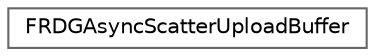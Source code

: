 digraph "Graphical Class Hierarchy"
{
 // INTERACTIVE_SVG=YES
 // LATEX_PDF_SIZE
  bgcolor="transparent";
  edge [fontname=Helvetica,fontsize=10,labelfontname=Helvetica,labelfontsize=10];
  node [fontname=Helvetica,fontsize=10,shape=box,height=0.2,width=0.4];
  rankdir="LR";
  Node0 [id="Node000000",label="FRDGAsyncScatterUploadBuffer",height=0.2,width=0.4,color="grey40", fillcolor="white", style="filled",URL="$d9/d42/classFRDGAsyncScatterUploadBuffer.html",tooltip=" "];
}
